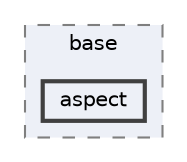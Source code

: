 digraph "repository/core/src/main/java/com/sterlite/cal/core/base/aspect"
{
 // LATEX_PDF_SIZE
  bgcolor="transparent";
  edge [fontname=Helvetica,fontsize=10,labelfontname=Helvetica,labelfontsize=10];
  node [fontname=Helvetica,fontsize=10,shape=box,height=0.2,width=0.4];
  compound=true
  subgraph clusterdir_902db5f67e26a8d89efa7910f6fb79ba {
    graph [ bgcolor="#edf0f7", pencolor="grey50", label="base", fontname=Helvetica,fontsize=10 style="filled,dashed", URL="dir_902db5f67e26a8d89efa7910f6fb79ba.html",tooltip=""]
  dir_eb8f4528cd42ec6662a84d9131070470 [label="aspect", fillcolor="#edf0f7", color="grey25", style="filled,bold", URL="dir_eb8f4528cd42ec6662a84d9131070470.html",tooltip=""];
  }
}
